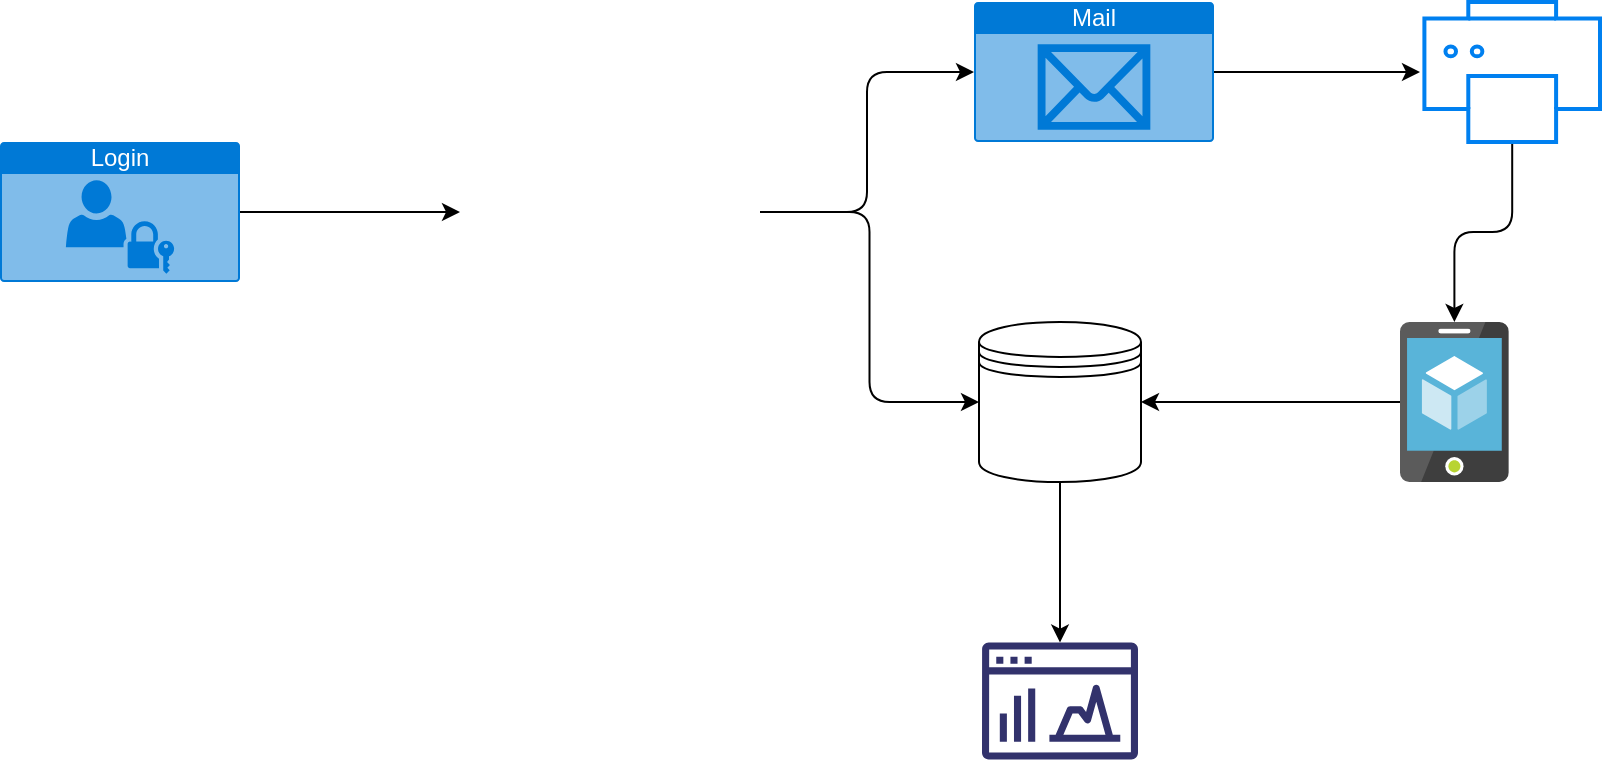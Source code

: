 <mxfile version="24.4.6" type="github">
  <diagram name="Página-1" id="6R9JJOtjKGj8fc6TWFMS">
    <mxGraphModel dx="1126" dy="1074" grid="1" gridSize="10" guides="1" tooltips="1" connect="1" arrows="1" fold="1" page="1" pageScale="1" pageWidth="827" pageHeight="1169" math="0" shadow="0">
      <root>
        <mxCell id="0" />
        <mxCell id="1" parent="0" />
        <mxCell id="Hss3YwoFiNWpld6X_Bx8-16" style="edgeStyle=orthogonalEdgeStyle;orthogonalLoop=1;jettySize=auto;html=1;entryX=0;entryY=0.5;entryDx=0;entryDy=0;" edge="1" parent="1" source="Hss3YwoFiNWpld6X_Bx8-3" target="Hss3YwoFiNWpld6X_Bx8-8">
          <mxGeometry relative="1" as="geometry" />
        </mxCell>
        <mxCell id="Hss3YwoFiNWpld6X_Bx8-3" value="" style="shape=image;html=1;verticalAlign=top;verticalLabelPosition=bottom;labelBackgroundColor=#ffffff;imageAspect=0;aspect=fixed;image=https://cdn3.iconfinder.com/data/icons/forall/1062/window-128.png" vertex="1" parent="1">
          <mxGeometry x="280" y="160" width="150" height="150" as="geometry" />
        </mxCell>
        <mxCell id="Hss3YwoFiNWpld6X_Bx8-6" style="edgeStyle=orthogonalEdgeStyle;orthogonalLoop=1;jettySize=auto;html=1;exitX=1;exitY=0.5;exitDx=0;exitDy=0;exitPerimeter=0;entryX=0;entryY=0.5;entryDx=0;entryDy=0;" edge="1" parent="1" source="Hss3YwoFiNWpld6X_Bx8-5" target="Hss3YwoFiNWpld6X_Bx8-3">
          <mxGeometry relative="1" as="geometry" />
        </mxCell>
        <mxCell id="Hss3YwoFiNWpld6X_Bx8-5" value="Login" style="html=1;whiteSpace=wrap;strokeColor=none;fillColor=#0079D6;labelPosition=center;verticalLabelPosition=middle;verticalAlign=top;align=center;fontSize=12;outlineConnect=0;spacingTop=-6;fontColor=#FFFFFF;sketch=0;shape=mxgraph.sitemap.login;" vertex="1" parent="1">
          <mxGeometry x="50" y="200" width="120" height="70" as="geometry" />
        </mxCell>
        <mxCell id="Hss3YwoFiNWpld6X_Bx8-18" style="edgeStyle=orthogonalEdgeStyle;orthogonalLoop=1;jettySize=auto;html=1;" edge="1" parent="1" source="Hss3YwoFiNWpld6X_Bx8-7">
          <mxGeometry relative="1" as="geometry">
            <mxPoint x="760" y="165" as="targetPoint" />
          </mxGeometry>
        </mxCell>
        <mxCell id="Hss3YwoFiNWpld6X_Bx8-7" value="Mail" style="html=1;whiteSpace=wrap;strokeColor=none;fillColor=#0079D6;labelPosition=center;verticalLabelPosition=middle;verticalAlign=top;align=center;fontSize=12;outlineConnect=0;spacingTop=-6;fontColor=#FFFFFF;sketch=0;shape=mxgraph.sitemap.mail;" vertex="1" parent="1">
          <mxGeometry x="537" y="130" width="120" height="70" as="geometry" />
        </mxCell>
        <mxCell id="Hss3YwoFiNWpld6X_Bx8-14" style="edgeStyle=orthogonalEdgeStyle;orthogonalLoop=1;jettySize=auto;html=1;exitX=0.5;exitY=1;exitDx=0;exitDy=0;" edge="1" parent="1" source="Hss3YwoFiNWpld6X_Bx8-8" target="Hss3YwoFiNWpld6X_Bx8-11">
          <mxGeometry relative="1" as="geometry" />
        </mxCell>
        <mxCell id="Hss3YwoFiNWpld6X_Bx8-8" value="" style="shape=datastore;whiteSpace=wrap;html=1;" vertex="1" parent="1">
          <mxGeometry x="539.5" y="290" width="81" height="80" as="geometry" />
        </mxCell>
        <mxCell id="Hss3YwoFiNWpld6X_Bx8-11" value="" style="sketch=0;outlineConnect=0;fontColor=#232F3E;gradientColor=none;fillColor=#32326C;strokeColor=none;dashed=0;verticalLabelPosition=bottom;verticalAlign=top;align=center;html=1;fontSize=12;fontStyle=0;aspect=fixed;pointerEvents=1;shape=mxgraph.aws4.opensearch_dashboards;" vertex="1" parent="1">
          <mxGeometry x="541" y="450" width="78" height="59" as="geometry" />
        </mxCell>
        <mxCell id="Hss3YwoFiNWpld6X_Bx8-13" style="edgeStyle=orthogonalEdgeStyle;orthogonalLoop=1;jettySize=auto;html=1;entryX=1;entryY=0.5;entryDx=0;entryDy=0;" edge="1" parent="1" source="Hss3YwoFiNWpld6X_Bx8-12" target="Hss3YwoFiNWpld6X_Bx8-8">
          <mxGeometry relative="1" as="geometry" />
        </mxCell>
        <mxCell id="Hss3YwoFiNWpld6X_Bx8-12" value="" style="image;sketch=0;aspect=fixed;html=1;points=[];align=center;fontSize=12;image=img/lib/mscae/App_Service_Mobile_App.svg;" vertex="1" parent="1">
          <mxGeometry x="750" y="290" width="54.4" height="80" as="geometry" />
        </mxCell>
        <mxCell id="Hss3YwoFiNWpld6X_Bx8-15" style="edgeStyle=orthogonalEdgeStyle;orthogonalLoop=1;jettySize=auto;html=1;entryX=0;entryY=0.5;entryDx=0;entryDy=0;entryPerimeter=0;" edge="1" parent="1" source="Hss3YwoFiNWpld6X_Bx8-3" target="Hss3YwoFiNWpld6X_Bx8-7">
          <mxGeometry relative="1" as="geometry" />
        </mxCell>
        <mxCell id="Hss3YwoFiNWpld6X_Bx8-19" style="edgeStyle=orthogonalEdgeStyle;orthogonalLoop=1;jettySize=auto;html=1;" edge="1" parent="1" source="Hss3YwoFiNWpld6X_Bx8-17" target="Hss3YwoFiNWpld6X_Bx8-12">
          <mxGeometry relative="1" as="geometry" />
        </mxCell>
        <mxCell id="Hss3YwoFiNWpld6X_Bx8-17" value="" style="html=1;verticalLabelPosition=bottom;align=center;labelBackgroundColor=#ffffff;verticalAlign=top;strokeWidth=2;strokeColor=#0080F0;shadow=0;dashed=0;shape=mxgraph.ios7.icons.printer;" vertex="1" parent="1">
          <mxGeometry x="762.2" y="130" width="87.8" height="70" as="geometry" />
        </mxCell>
      </root>
    </mxGraphModel>
  </diagram>
</mxfile>
